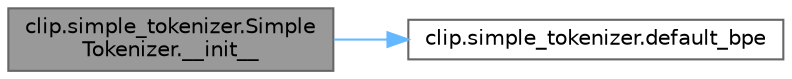 digraph "clip.simple_tokenizer.SimpleTokenizer.__init__"
{
 // LATEX_PDF_SIZE
  bgcolor="transparent";
  edge [fontname=Helvetica,fontsize=10,labelfontname=Helvetica,labelfontsize=10];
  node [fontname=Helvetica,fontsize=10,shape=box,height=0.2,width=0.4];
  rankdir="LR";
  Node1 [id="Node000001",label="clip.simple_tokenizer.Simple\lTokenizer.__init__",height=0.2,width=0.4,color="gray40", fillcolor="grey60", style="filled", fontcolor="black",tooltip="Initializes the SimpleTokenizer."];
  Node1 -> Node2 [id="edge1_Node000001_Node000002",color="steelblue1",style="solid",tooltip=" "];
  Node2 [id="Node000002",label="clip.simple_tokenizer.default_bpe",height=0.2,width=0.4,color="grey40", fillcolor="white", style="filled",URL="$namespaceclip_1_1simple__tokenizer.html#a60caf340a81c7885c3aac41bf5eeca3d",tooltip="Returns the default path to the BPE vocabulary file."];
}
